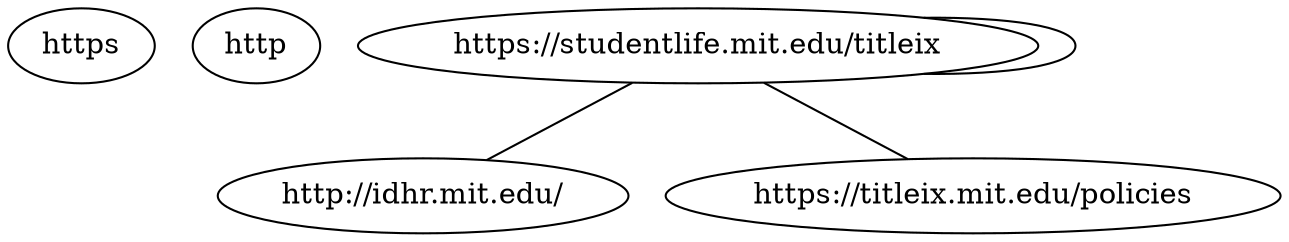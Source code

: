 graph  {
https [child_link="['http://idhr.mit.edu/', 'https://studentlife.mit.edu/titleix', 'https://titleix.mit.edu/policies']", data="b\"\nTitle IX | Division of Student Life    Skip to main content         Search Search  Close  MENU   Search  SearchDivision of Student Life  Life On Campus  Athletics, Physical Education & Recreation Housing & Residential Services Dining Fraternities, Sororities & Independent Living Groups Undergraduate Residential Life Campus & Student Activities  Wellness & Support  Disability and Access Services Violence Prevention & Response CARE Team Residential Education Office of Religious, Spiritual, and Ethical Life Student Support and Wellbeing Office of Student Wellbeing Student Support Services  Impact & Opportunities  Dialogue@MIT Diversity & Inclusion Learning in Action Quick Links A/V Services Frequently Asked Questions Policies & Procedures Resources & Forms TechCASH Institute Discrimination & Harassment Response  About DSL  Goals, Mission, and Organization A New Vision for W20 News DSL HR Work for DSL Awards Business Services & Technology EHS SEABoard Contact Us DSL Directory  Get Involved Close    Title IX Breadcrumb Home Title IX  Section Menu   Policies and Definitions  > Preventing and addressing sexual misconduct at MIT.  Student Reporting Options  > Options available to raise a complaint against an MIT student. Title IX MIT is committed to providing a learning, living and working environment free from gender-based discrimination.Gender-based discrimination, including sexual misconduct (a term used to describe a range of behaviors including sexual harassment, non-consensual sexual contact/sexual assault, non-consensual sexual penetration/rape, and sexual exploitation), intimate partner violence, and stalking committed by MIT students, staff, or faculty will not be tolerated. This applies to academic, educational, athletic, residential, and other Institute operated programs.MIT complies with applicable state and federal statutes, including Title IX of the federal Higher Education Amendment of 1972, which prohibits discrimination on the basis of sex in any education program or activity receiving federal financial aid. Sexual assault and sexual harassment are forms of sex discrimination prohibited by Title IX. Read MIT's full non-discrimination policy here.To get involved in and stay informed about Title IX at MIT visit: titleix.mit.edu.\xc2\xa0\xc2\xa0  Emergency ResourcesMIT Campus Police(617) 253-1212 or 100 from Campus Phones\xc2\xa0Dean On Call*5PM to 9AM on weekdays; 24 hours on weekends(617) 253-1212 or 100 from Campus Phones\xc2\xa0MIT Medical(617) 253-4481\xc2\xa0Violence Prevention & Response(617) 253-2300Division Of Student Life About DSL Impact & Opportunities Life On Campus Wellness & SupportQuick Links Dates & Deadlines Work for DSL News Website AccessibilityMITMassachusetts Institute of Technology77 Massachusetts AveCambridge, MA 02139(617) 253-1000Follow DSL:Facebook\xc2\xa0Twitter\xc2\xa0Instagram\""];
http [child_link="['http://idhr.mit.edu/', 'http://idhr.mit.edu/our-office/about', 'http://idhr.mit.edu/our-office/CSMPR', 'http://idhr.mit.edu/policies-procedures/students/procedures', 'http://idhr.mit.edu/title-ix/sexual-harassment', 'http://idhr.mit.edu/policies-procedures/review-misconduct-policies', 'http://idhr.mit.edu/reporting-options/court-orders', 'http://idhr.mit.edu/formal-complaint-processes/information-for-complainant-respondent/information-student-discrimination', 'http://idhr.mit.edu/formal-complaint-processes/information-for-complainant-respondent/information-student-sexual-misconduct', 'http://idhr.mit.edu/formal-complaint-processes/information-for-complainant-respondent/faculty-discrimination', 'http://idhr.mit.edu/formal-complaint-processes/information-for-complainant-respondent/staff-discrimination', 'http://idhr.mit.edu/formal-complaint-processes/information-for-complainant-respondent/employee-title-ix', 'http://idhr.mit.edu/education/pshtraining', 'http://idhr.mit.edu/PSH-resources', 'https://idhr.mit.edu/fileincidentreport', 'http://idhr.mit.edu/reporting-options/responsible-employees']", data="b'\nHome Page | MIT Institute Discrimination and Harassment Response Office\nSkip to main content\nMIT Institute Discrimination and Harassment Response Office\nSearch this site\nEnter the terms you wish to search for.\nOur OfficeAboutFAQStaff & Deputy Title IX CoordinatorsOpen Positions with IDHR TeamBias Response TeamGet InvolvedIDHR Student LiaisonsMIT Change-Maker AwardsHistory & NewsCommittee on Sexual Misconduct Prevention and ResponseNational Academies of Science, Engineering, and Medicine (NASEM) Implementation TeamNASEM Working Groups ReportsNASEM Action CollaborativeAnnual ReportsNewsletterProhibited Conduct (Policies)For Allegations Against StudentsOverview & DefinitionsProcedures for Discrimination & Discriminatory HarassmentFor Allegations Against FacultyOverview & DefinitionsProcedures for Allegations Against FacultyPotential Outcomes & SanctionsFAQFor Allegations Against StaffOverview & DefinitionsProcedures for Allegations Against StaffPotential Outcomes & SanctionsFAQTitle IX Sexual Harassment PolicyReview of Sexual Misconduct PoliciesReporting OptionsReporting to MITReporting to the PoliceEmergency Medical Assistance and Preserving EvidenceAbuse & Harassment Prevention Court OrdersConfidential Resources at MITResponsible Employee InformationReporting to a State or Federal AgencySupportive MeasuresSupportive Measures & ActionsMutual No Contact OrdersResourcesResources for StudentsResources for Faculty & StaffIf You\xe2\x80\x99ve Been AssaultedResolution PathwaysFile a Formal ComplaintAdaptable ResolutionWhat is Adaptable Resolution?Pathways for Adaptable Resolution ProcessesWhat\'s the Process Like?How to Access Adaptable ResolutionInvestigation ProcessIDHR Investigation GuideInformation for Complainants and RespondentsFormal Complaint Against Student: Discrimination & Discriminatory HarassmentFormal Complaint Against Students: Sexual MisconductFormal Complaint Against Faculty: Discrimination & Discriminatory HarassmentFormal Complaint Against Staff: Discrimination & Discriminatory HarassmentFormal Complaint Against Faculty & Staff: Title IX Sexual HarassmentFormal Complaint Processes FlowchartsHearing ProcessDecision MakersExpectations for DecorumAdvisorsEducationStudent Online TrainingRequest a TrainingMaterialsPronoun MaterialsBathroom StickersHow to HelpEducational MaterialsSexual Harassment Prevention Training InitiativeInclusion & Harassment Prevention ResourcesIDHR Staff Training Materials\nSign up for IDHR\'s New Newsletter!\nStay informed about the Office\xe2\x80\x99s resources, initiatives, volunteer opportunities, and more.\nSign up for our mailing list\nReporting an Incident\nLearn more about your reporting options for allegations against Students.\nLearn more about your reporting options for allegations against Faculty and Staff.\nProgress with Institute Commitments\nCommitments WebsiteJuly 2020 Progress ReportNASEM Recommendations Progress ReportBSU/BGSA Recommendations Progress Report\nResponsible Employees\nMost employees have a duty to respond to student disclosures of sex-based discrimination. Managers and Supervisors have an additional duty regarding employee disclosures.\nWhat it means to be a \"Responsible Employee\"\nOnline Conduct\nWe would like to remind the MIT community that all MIT policies and standards of conduct are still in effect, including:\nMind & Hand Book;Policies and Procedures; andAcademic Integrity at MIT\nSign up for IDHR\'s New Newsletter!\nStay informed about the Office\xe2\x80\x99s resources, initiatives, volunteer opportunities, and more.\nSign up for our mailing list\nReporting an Incident\nLearn more about your reporting options for allegations against Students.\nLearn more about your reporting options for allegations against Faculty and Staff.\nProgress with Institute Commitments\nCommitments WebsiteJuly 2020 Progress ReportNASEM Recommendations Progress ReportBSU/BGSA Recommendations Progress Report\nResponsible Employees\nMost employees have a duty to respond to student disclosures of sex-based discrimination. Managers and Supervisors have an additional duty regarding employee disclosures.\nWhat it means to be a \"Responsible Employee\"\nOnline Conduct\nWe would like to remind the MIT community that all MIT policies and standards of conduct are still in effect, including:\nMind & Hand Book;Policies and Procedures; andAcademic Integrity at MIT\nHome Page\nMIT Institute Discrimination and Harassment Response Office\nSubmit an Incident Report\nPlease use this form to seek assistance and information from the IDHR Office for incidents involving discrimination, harassment, or bias.  This includes gender-based discrimination (sexual assault, sexual harassment, intimate partner violence, and stalking).\nNotifying IDHR as a Responsible Employee\nPlease use this form to notify the IDHR Office if you learn of an incident of gender-based discrimination (including sexual assault, sexual harassment, intimate partner violence, and stalking) involving a student or someone you supervise.\nAnnual Report\nFAQs\nIf you\xe2\x80\x99ve been assaulted\nEmergency Contact\nMIT Police: 617-253-1212\nUrgent Care: 617-253-4481\nDean on Call: 617-253-1212\nInstitute Discrimination & Harassment Response Office\nMassachusetts Institute of Technology\n120 Massachusetts Avenue, W31-310, Cambridge, MA 02139\nContact Us\nAccessibility\nQuick Exit'"];
https [child_link="['https://titleix.mit.edu/', 'https://titleix.mit.edu/our-office/about', 'https://titleix.mit.edu/our-office/CSMPR', 'https://titleix.mit.edu/policies-procedures/students/procedures', 'https://titleix.mit.edu/title-ix/sexual-harassment', 'https://titleix.mit.edu/policies-procedures/review-misconduct-policies', 'https://titleix.mit.edu/reporting-options/court-orders', 'https://titleix.mit.edu/formal-complaint-processes/information-for-complainant-respondent/information-student-discrimination', 'https://titleix.mit.edu/formal-complaint-processes/information-for-complainant-respondent/information-student-sexual-misconduct', 'https://titleix.mit.edu/formal-complaint-processes/information-for-complainant-respondent/faculty-discrimination', 'https://titleix.mit.edu/formal-complaint-processes/information-for-complainant-respondent/staff-discrimination', 'https://titleix.mit.edu/formal-complaint-processes/information-for-complainant-respondent/employee-title-ix', 'https://titleix.mit.edu/education/pshtraining', 'https://titleix.mit.edu/PSH-resources', 'https://idhr.mit.edu/fileincidentreport', 'https://titleix.mit.edu/reporting-options/responsible-employees']", data="b'\nHome Page | MIT Institute Discrimination and Harassment Response Office\nSkip to main content\nMIT Institute Discrimination and Harassment Response Office\nSearch this site\nEnter the terms you wish to search for.\nOur OfficeAboutFAQStaff & Deputy Title IX CoordinatorsOpen Positions with IDHR TeamBias Response TeamGet InvolvedIDHR Student LiaisonsMIT Change-Maker AwardsHistory & NewsCommittee on Sexual Misconduct Prevention and ResponseNational Academies of Science, Engineering, and Medicine (NASEM) Implementation TeamNASEM Working Groups ReportsNASEM Action CollaborativeAnnual ReportsNewsletterProhibited Conduct (Policies)For Allegations Against StudentsOverview & DefinitionsProcedures for Discrimination & Discriminatory HarassmentFor Allegations Against FacultyOverview & DefinitionsProcedures for Allegations Against FacultyPotential Outcomes & SanctionsFAQFor Allegations Against StaffOverview & DefinitionsProcedures for Allegations Against StaffPotential Outcomes & SanctionsFAQTitle IX Sexual Harassment PolicyReview of Sexual Misconduct PoliciesReporting OptionsReporting to MITReporting to the PoliceEmergency Medical Assistance and Preserving EvidenceAbuse & Harassment Prevention Court OrdersConfidential Resources at MITResponsible Employee InformationReporting to a State or Federal AgencySupportive MeasuresSupportive Measures & ActionsMutual No Contact OrdersResourcesResources for StudentsResources for Faculty & StaffIf You\xe2\x80\x99ve Been AssaultedResolution PathwaysFile a Formal ComplaintAdaptable ResolutionWhat is Adaptable Resolution?Pathways for Adaptable Resolution ProcessesWhat\'s the Process Like?How to Access Adaptable ResolutionInvestigation ProcessIDHR Investigation GuideInformation for Complainants and RespondentsFormal Complaint Against Student: Discrimination & Discriminatory HarassmentFormal Complaint Against Students: Sexual MisconductFormal Complaint Against Faculty: Discrimination & Discriminatory HarassmentFormal Complaint Against Staff: Discrimination & Discriminatory HarassmentFormal Complaint Against Faculty & Staff: Title IX Sexual HarassmentFormal Complaint Processes FlowchartsHearing ProcessDecision MakersExpectations for DecorumAdvisorsEducationStudent Online TrainingRequest a TrainingMaterialsPronoun MaterialsBathroom StickersHow to HelpEducational MaterialsSexual Harassment Prevention Training InitiativeInclusion & Harassment Prevention ResourcesIDHR Staff Training Materials\nSign up for IDHR\'s New Newsletter!\nStay informed about the Office\xe2\x80\x99s resources, initiatives, volunteer opportunities, and more.\nSign up for our mailing list\nReporting an Incident\nLearn more about your reporting options for allegations against Students.\nLearn more about your reporting options for allegations against Faculty and Staff.\nProgress with Institute Commitments\nCommitments WebsiteJuly 2020 Progress ReportNASEM Recommendations Progress ReportBSU/BGSA Recommendations Progress Report\nResponsible Employees\nMost employees have a duty to respond to student disclosures of sex-based discrimination. Managers and Supervisors have an additional duty regarding employee disclosures.\nWhat it means to be a \"Responsible Employee\"\nOnline Conduct\nWe would like to remind the MIT community that all MIT policies and standards of conduct are still in effect, including:\nMind & Hand Book;Policies and Procedures; andAcademic Integrity at MIT\nSign up for IDHR\'s New Newsletter!\nStay informed about the Office\xe2\x80\x99s resources, initiatives, volunteer opportunities, and more.\nSign up for our mailing list\nReporting an Incident\nLearn more about your reporting options for allegations against Students.\nLearn more about your reporting options for allegations against Faculty and Staff.\nProgress with Institute Commitments\nCommitments WebsiteJuly 2020 Progress ReportNASEM Recommendations Progress ReportBSU/BGSA Recommendations Progress Report\nResponsible Employees\nMost employees have a duty to respond to student disclosures of sex-based discrimination. Managers and Supervisors have an additional duty regarding employee disclosures.\nWhat it means to be a \"Responsible Employee\"\nOnline Conduct\nWe would like to remind the MIT community that all MIT policies and standards of conduct are still in effect, including:\nMind & Hand Book;Policies and Procedures; andAcademic Integrity at MIT\nHome Page\nMIT Institute Discrimination and Harassment Response Office\nSubmit an Incident Report\nPlease use this form to seek assistance and information from the IDHR Office for incidents involving discrimination, harassment, or bias.  This includes gender-based discrimination (sexual assault, sexual harassment, intimate partner violence, and stalking).\nNotifying IDHR as a Responsible Employee\nPlease use this form to notify the IDHR Office if you learn of an incident of gender-based discrimination (including sexual assault, sexual harassment, intimate partner violence, and stalking) involving a student or someone you supervise.\nAnnual Report\nFAQs\nIf you\xe2\x80\x99ve been assaulted\nEmergency Contact\nMIT Police: 617-253-1212\nUrgent Care: 617-253-4481\nDean on Call: 617-253-1212\nInstitute Discrimination & Harassment Response Office\nMassachusetts Institute of Technology\n120 Massachusetts Avenue, W31-310, Cambridge, MA 02139\nContact Us\nAccessibility\nQuick Exit'"];
"https://studentlife.mit.edu/titleix" -- "http://idhr.mit.edu/";
"https://studentlife.mit.edu/titleix" -- "https://studentlife.mit.edu/titleix";
"https://studentlife.mit.edu/titleix" -- "https://titleix.mit.edu/policies";
}
